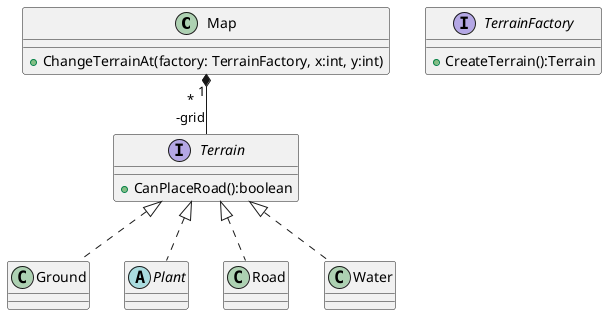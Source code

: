 @startuml
class Map{
    +ChangeTerrainAt(factory: TerrainFactory, x:int, y:int)
}

interface Terrain{
    +CanPlaceRoad():boolean
}

class Ground{}

abstract class Plant{

}

class Road{

}

class Water{

}

Map "1" *-- "*\n-grid" Terrain
Terrain <|.. Ground
Terrain <|.. Plant
Terrain <|.. Road
Terrain <|.. Water


interface TerrainFactory{
    +CreateTerrain():Terrain
}

@enduml